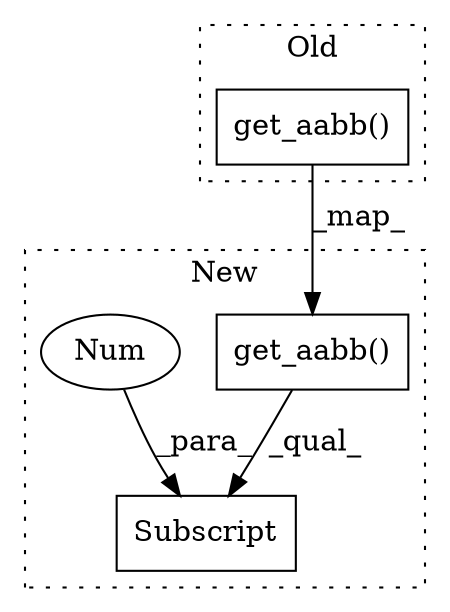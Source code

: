digraph G {
subgraph cluster0 {
1 [label="get_aabb()" a="75" s="10442,10475" l="12,1" shape="box"];
label = "Old";
style="dotted";
}
subgraph cluster1 {
2 [label="get_aabb()" a="75" s="10754,10787" l="12,1" shape="box"];
3 [label="Subscript" a="63" s="10754,0" l="37,0" shape="box"];
4 [label="Num" a="76" s="10789" l="1" shape="ellipse"];
label = "New";
style="dotted";
}
1 -> 2 [label="_map_"];
2 -> 3 [label="_qual_"];
4 -> 3 [label="_para_"];
}